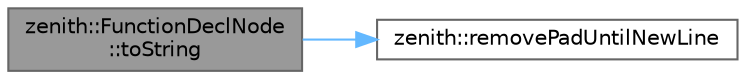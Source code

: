 digraph "zenith::FunctionDeclNode::toString"
{
 // LATEX_PDF_SIZE
  bgcolor="transparent";
  edge [fontname=Helvetica,fontsize=10,labelfontname=Helvetica,labelfontsize=10];
  node [fontname=Helvetica,fontsize=10,shape=box,height=0.2,width=0.4];
  rankdir="LR";
  Node1 [id="Node000001",label="zenith::FunctionDeclNode\l::toString",height=0.2,width=0.4,color="gray40", fillcolor="grey60", style="filled", fontcolor="black",tooltip=" "];
  Node1 -> Node2 [id="edge1_Node000001_Node000002",color="steelblue1",style="solid",tooltip=" "];
  Node2 [id="Node000002",label="zenith::removePadUntilNewLine",height=0.2,width=0.4,color="grey40", fillcolor="white", style="filled",URL="$namespacezenith.html#a57f5cc64a1eb822a4fcef5e3d15343be",tooltip=" "];
}

